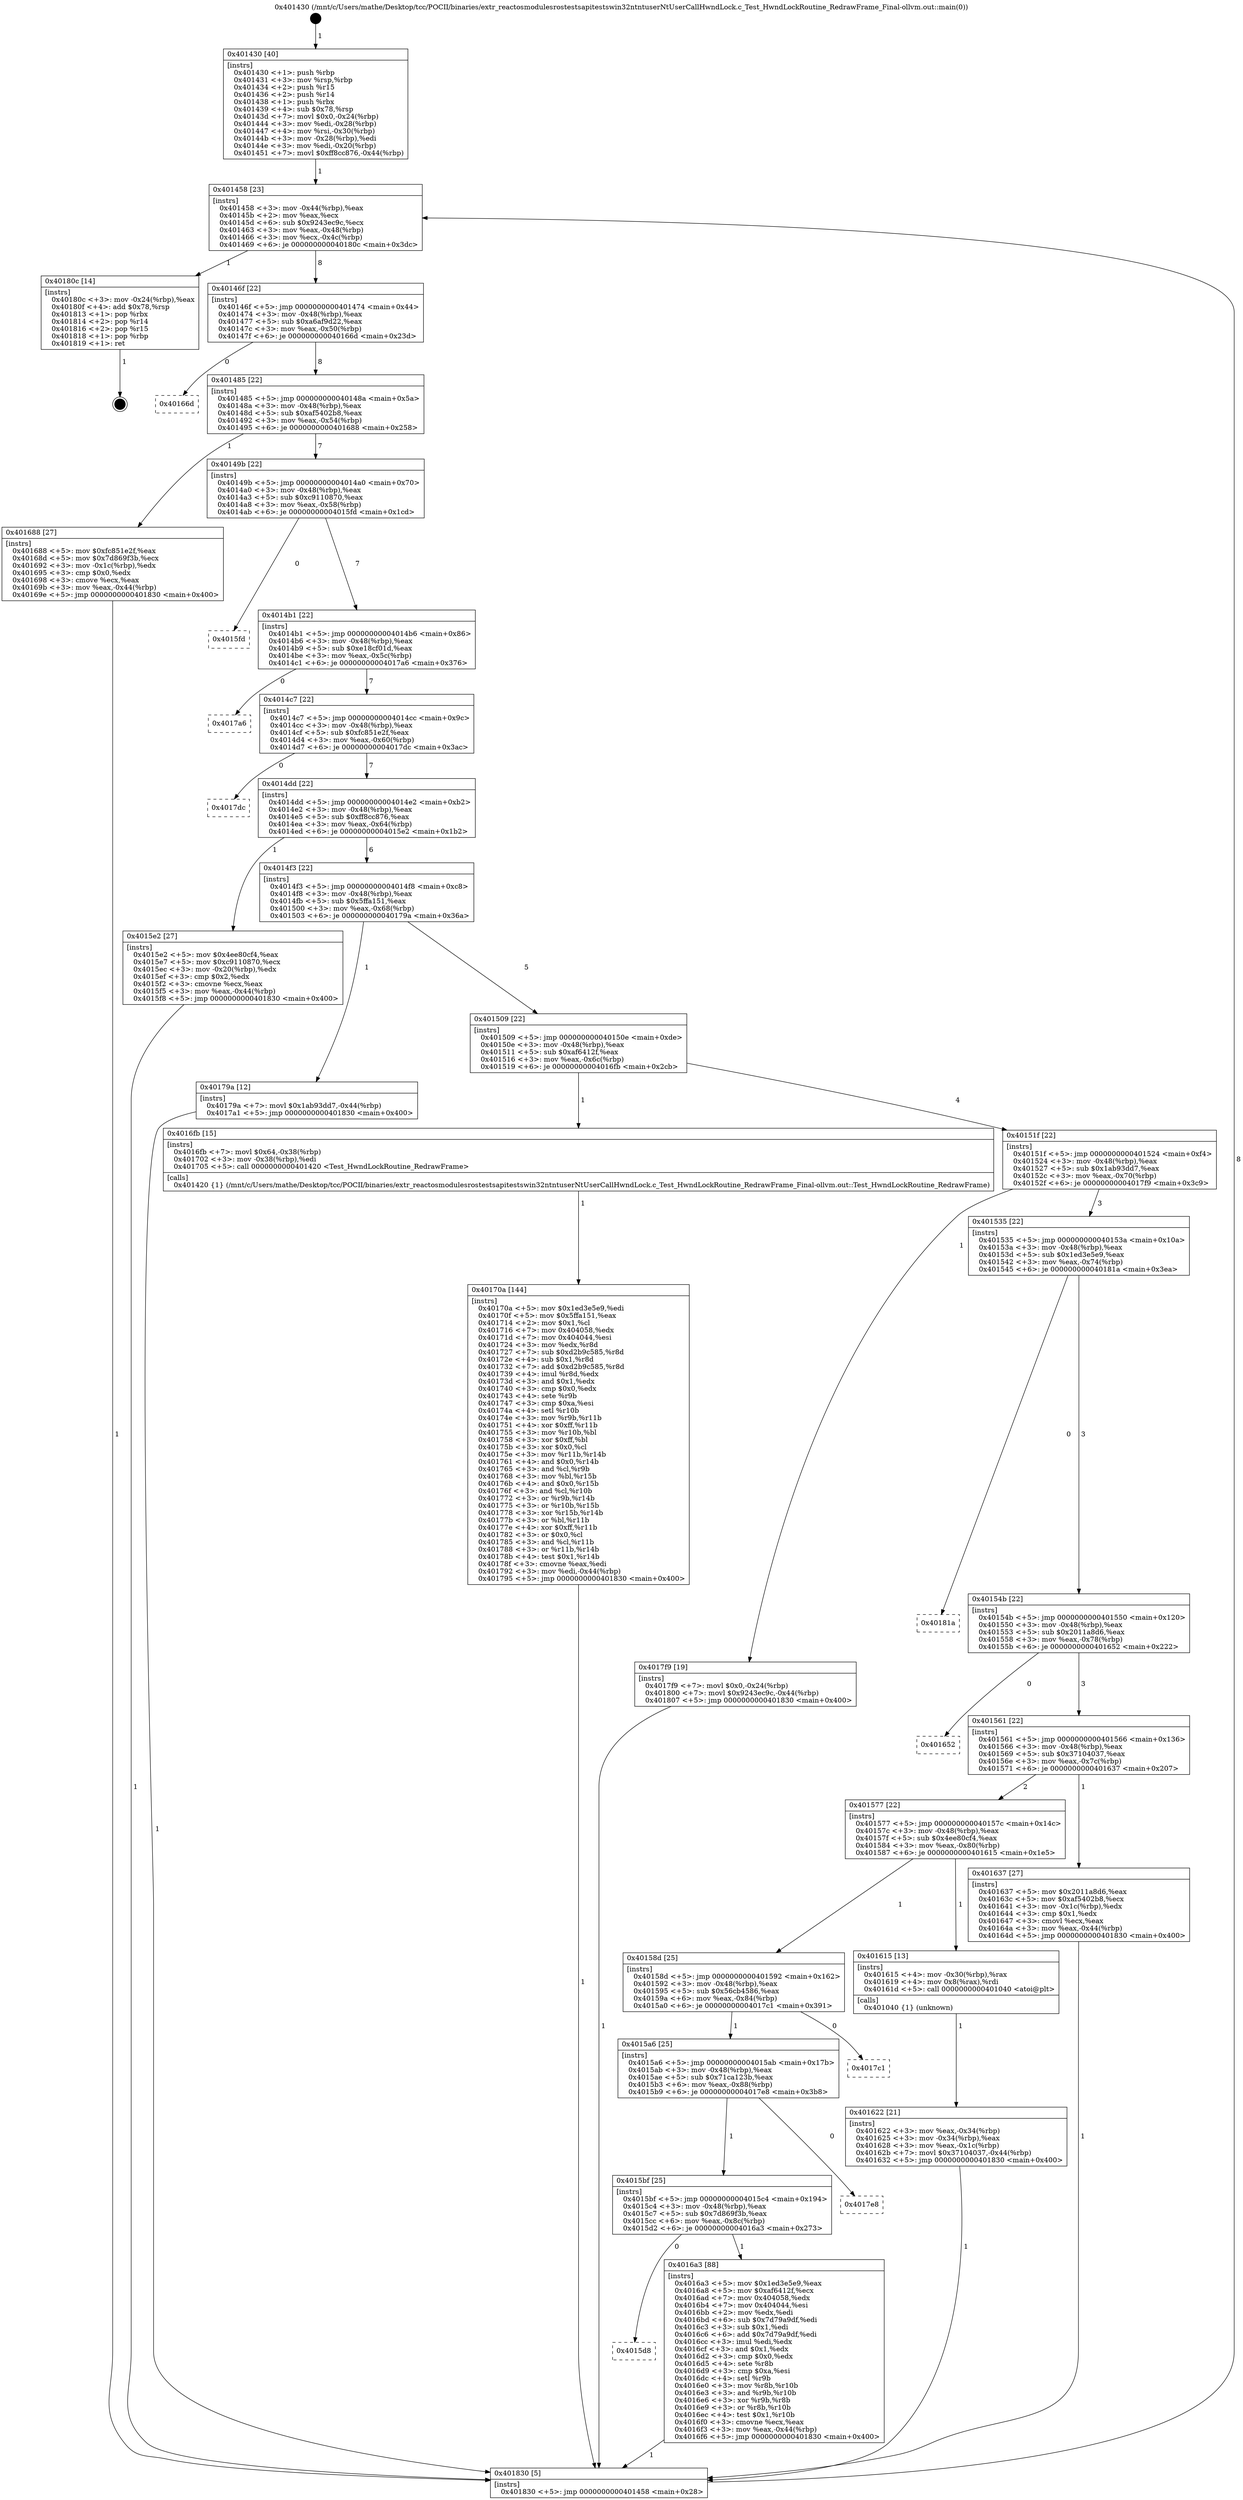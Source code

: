 digraph "0x401430" {
  label = "0x401430 (/mnt/c/Users/mathe/Desktop/tcc/POCII/binaries/extr_reactosmodulesrostestsapitestswin32ntntuserNtUserCallHwndLock.c_Test_HwndLockRoutine_RedrawFrame_Final-ollvm.out::main(0))"
  labelloc = "t"
  node[shape=record]

  Entry [label="",width=0.3,height=0.3,shape=circle,fillcolor=black,style=filled]
  "0x401458" [label="{
     0x401458 [23]\l
     | [instrs]\l
     &nbsp;&nbsp;0x401458 \<+3\>: mov -0x44(%rbp),%eax\l
     &nbsp;&nbsp;0x40145b \<+2\>: mov %eax,%ecx\l
     &nbsp;&nbsp;0x40145d \<+6\>: sub $0x9243ec9c,%ecx\l
     &nbsp;&nbsp;0x401463 \<+3\>: mov %eax,-0x48(%rbp)\l
     &nbsp;&nbsp;0x401466 \<+3\>: mov %ecx,-0x4c(%rbp)\l
     &nbsp;&nbsp;0x401469 \<+6\>: je 000000000040180c \<main+0x3dc\>\l
  }"]
  "0x40180c" [label="{
     0x40180c [14]\l
     | [instrs]\l
     &nbsp;&nbsp;0x40180c \<+3\>: mov -0x24(%rbp),%eax\l
     &nbsp;&nbsp;0x40180f \<+4\>: add $0x78,%rsp\l
     &nbsp;&nbsp;0x401813 \<+1\>: pop %rbx\l
     &nbsp;&nbsp;0x401814 \<+2\>: pop %r14\l
     &nbsp;&nbsp;0x401816 \<+2\>: pop %r15\l
     &nbsp;&nbsp;0x401818 \<+1\>: pop %rbp\l
     &nbsp;&nbsp;0x401819 \<+1\>: ret\l
  }"]
  "0x40146f" [label="{
     0x40146f [22]\l
     | [instrs]\l
     &nbsp;&nbsp;0x40146f \<+5\>: jmp 0000000000401474 \<main+0x44\>\l
     &nbsp;&nbsp;0x401474 \<+3\>: mov -0x48(%rbp),%eax\l
     &nbsp;&nbsp;0x401477 \<+5\>: sub $0xa6af9d22,%eax\l
     &nbsp;&nbsp;0x40147c \<+3\>: mov %eax,-0x50(%rbp)\l
     &nbsp;&nbsp;0x40147f \<+6\>: je 000000000040166d \<main+0x23d\>\l
  }"]
  Exit [label="",width=0.3,height=0.3,shape=circle,fillcolor=black,style=filled,peripheries=2]
  "0x40166d" [label="{
     0x40166d\l
  }", style=dashed]
  "0x401485" [label="{
     0x401485 [22]\l
     | [instrs]\l
     &nbsp;&nbsp;0x401485 \<+5\>: jmp 000000000040148a \<main+0x5a\>\l
     &nbsp;&nbsp;0x40148a \<+3\>: mov -0x48(%rbp),%eax\l
     &nbsp;&nbsp;0x40148d \<+5\>: sub $0xaf5402b8,%eax\l
     &nbsp;&nbsp;0x401492 \<+3\>: mov %eax,-0x54(%rbp)\l
     &nbsp;&nbsp;0x401495 \<+6\>: je 0000000000401688 \<main+0x258\>\l
  }"]
  "0x40170a" [label="{
     0x40170a [144]\l
     | [instrs]\l
     &nbsp;&nbsp;0x40170a \<+5\>: mov $0x1ed3e5e9,%edi\l
     &nbsp;&nbsp;0x40170f \<+5\>: mov $0x5ffa151,%eax\l
     &nbsp;&nbsp;0x401714 \<+2\>: mov $0x1,%cl\l
     &nbsp;&nbsp;0x401716 \<+7\>: mov 0x404058,%edx\l
     &nbsp;&nbsp;0x40171d \<+7\>: mov 0x404044,%esi\l
     &nbsp;&nbsp;0x401724 \<+3\>: mov %edx,%r8d\l
     &nbsp;&nbsp;0x401727 \<+7\>: sub $0xd2b9c585,%r8d\l
     &nbsp;&nbsp;0x40172e \<+4\>: sub $0x1,%r8d\l
     &nbsp;&nbsp;0x401732 \<+7\>: add $0xd2b9c585,%r8d\l
     &nbsp;&nbsp;0x401739 \<+4\>: imul %r8d,%edx\l
     &nbsp;&nbsp;0x40173d \<+3\>: and $0x1,%edx\l
     &nbsp;&nbsp;0x401740 \<+3\>: cmp $0x0,%edx\l
     &nbsp;&nbsp;0x401743 \<+4\>: sete %r9b\l
     &nbsp;&nbsp;0x401747 \<+3\>: cmp $0xa,%esi\l
     &nbsp;&nbsp;0x40174a \<+4\>: setl %r10b\l
     &nbsp;&nbsp;0x40174e \<+3\>: mov %r9b,%r11b\l
     &nbsp;&nbsp;0x401751 \<+4\>: xor $0xff,%r11b\l
     &nbsp;&nbsp;0x401755 \<+3\>: mov %r10b,%bl\l
     &nbsp;&nbsp;0x401758 \<+3\>: xor $0xff,%bl\l
     &nbsp;&nbsp;0x40175b \<+3\>: xor $0x0,%cl\l
     &nbsp;&nbsp;0x40175e \<+3\>: mov %r11b,%r14b\l
     &nbsp;&nbsp;0x401761 \<+4\>: and $0x0,%r14b\l
     &nbsp;&nbsp;0x401765 \<+3\>: and %cl,%r9b\l
     &nbsp;&nbsp;0x401768 \<+3\>: mov %bl,%r15b\l
     &nbsp;&nbsp;0x40176b \<+4\>: and $0x0,%r15b\l
     &nbsp;&nbsp;0x40176f \<+3\>: and %cl,%r10b\l
     &nbsp;&nbsp;0x401772 \<+3\>: or %r9b,%r14b\l
     &nbsp;&nbsp;0x401775 \<+3\>: or %r10b,%r15b\l
     &nbsp;&nbsp;0x401778 \<+3\>: xor %r15b,%r14b\l
     &nbsp;&nbsp;0x40177b \<+3\>: or %bl,%r11b\l
     &nbsp;&nbsp;0x40177e \<+4\>: xor $0xff,%r11b\l
     &nbsp;&nbsp;0x401782 \<+3\>: or $0x0,%cl\l
     &nbsp;&nbsp;0x401785 \<+3\>: and %cl,%r11b\l
     &nbsp;&nbsp;0x401788 \<+3\>: or %r11b,%r14b\l
     &nbsp;&nbsp;0x40178b \<+4\>: test $0x1,%r14b\l
     &nbsp;&nbsp;0x40178f \<+3\>: cmovne %eax,%edi\l
     &nbsp;&nbsp;0x401792 \<+3\>: mov %edi,-0x44(%rbp)\l
     &nbsp;&nbsp;0x401795 \<+5\>: jmp 0000000000401830 \<main+0x400\>\l
  }"]
  "0x401688" [label="{
     0x401688 [27]\l
     | [instrs]\l
     &nbsp;&nbsp;0x401688 \<+5\>: mov $0xfc851e2f,%eax\l
     &nbsp;&nbsp;0x40168d \<+5\>: mov $0x7d869f3b,%ecx\l
     &nbsp;&nbsp;0x401692 \<+3\>: mov -0x1c(%rbp),%edx\l
     &nbsp;&nbsp;0x401695 \<+3\>: cmp $0x0,%edx\l
     &nbsp;&nbsp;0x401698 \<+3\>: cmove %ecx,%eax\l
     &nbsp;&nbsp;0x40169b \<+3\>: mov %eax,-0x44(%rbp)\l
     &nbsp;&nbsp;0x40169e \<+5\>: jmp 0000000000401830 \<main+0x400\>\l
  }"]
  "0x40149b" [label="{
     0x40149b [22]\l
     | [instrs]\l
     &nbsp;&nbsp;0x40149b \<+5\>: jmp 00000000004014a0 \<main+0x70\>\l
     &nbsp;&nbsp;0x4014a0 \<+3\>: mov -0x48(%rbp),%eax\l
     &nbsp;&nbsp;0x4014a3 \<+5\>: sub $0xc9110870,%eax\l
     &nbsp;&nbsp;0x4014a8 \<+3\>: mov %eax,-0x58(%rbp)\l
     &nbsp;&nbsp;0x4014ab \<+6\>: je 00000000004015fd \<main+0x1cd\>\l
  }"]
  "0x4015d8" [label="{
     0x4015d8\l
  }", style=dashed]
  "0x4015fd" [label="{
     0x4015fd\l
  }", style=dashed]
  "0x4014b1" [label="{
     0x4014b1 [22]\l
     | [instrs]\l
     &nbsp;&nbsp;0x4014b1 \<+5\>: jmp 00000000004014b6 \<main+0x86\>\l
     &nbsp;&nbsp;0x4014b6 \<+3\>: mov -0x48(%rbp),%eax\l
     &nbsp;&nbsp;0x4014b9 \<+5\>: sub $0xe18cf01d,%eax\l
     &nbsp;&nbsp;0x4014be \<+3\>: mov %eax,-0x5c(%rbp)\l
     &nbsp;&nbsp;0x4014c1 \<+6\>: je 00000000004017a6 \<main+0x376\>\l
  }"]
  "0x4016a3" [label="{
     0x4016a3 [88]\l
     | [instrs]\l
     &nbsp;&nbsp;0x4016a3 \<+5\>: mov $0x1ed3e5e9,%eax\l
     &nbsp;&nbsp;0x4016a8 \<+5\>: mov $0xaf6412f,%ecx\l
     &nbsp;&nbsp;0x4016ad \<+7\>: mov 0x404058,%edx\l
     &nbsp;&nbsp;0x4016b4 \<+7\>: mov 0x404044,%esi\l
     &nbsp;&nbsp;0x4016bb \<+2\>: mov %edx,%edi\l
     &nbsp;&nbsp;0x4016bd \<+6\>: sub $0x7d79a9df,%edi\l
     &nbsp;&nbsp;0x4016c3 \<+3\>: sub $0x1,%edi\l
     &nbsp;&nbsp;0x4016c6 \<+6\>: add $0x7d79a9df,%edi\l
     &nbsp;&nbsp;0x4016cc \<+3\>: imul %edi,%edx\l
     &nbsp;&nbsp;0x4016cf \<+3\>: and $0x1,%edx\l
     &nbsp;&nbsp;0x4016d2 \<+3\>: cmp $0x0,%edx\l
     &nbsp;&nbsp;0x4016d5 \<+4\>: sete %r8b\l
     &nbsp;&nbsp;0x4016d9 \<+3\>: cmp $0xa,%esi\l
     &nbsp;&nbsp;0x4016dc \<+4\>: setl %r9b\l
     &nbsp;&nbsp;0x4016e0 \<+3\>: mov %r8b,%r10b\l
     &nbsp;&nbsp;0x4016e3 \<+3\>: and %r9b,%r10b\l
     &nbsp;&nbsp;0x4016e6 \<+3\>: xor %r9b,%r8b\l
     &nbsp;&nbsp;0x4016e9 \<+3\>: or %r8b,%r10b\l
     &nbsp;&nbsp;0x4016ec \<+4\>: test $0x1,%r10b\l
     &nbsp;&nbsp;0x4016f0 \<+3\>: cmovne %ecx,%eax\l
     &nbsp;&nbsp;0x4016f3 \<+3\>: mov %eax,-0x44(%rbp)\l
     &nbsp;&nbsp;0x4016f6 \<+5\>: jmp 0000000000401830 \<main+0x400\>\l
  }"]
  "0x4017a6" [label="{
     0x4017a6\l
  }", style=dashed]
  "0x4014c7" [label="{
     0x4014c7 [22]\l
     | [instrs]\l
     &nbsp;&nbsp;0x4014c7 \<+5\>: jmp 00000000004014cc \<main+0x9c\>\l
     &nbsp;&nbsp;0x4014cc \<+3\>: mov -0x48(%rbp),%eax\l
     &nbsp;&nbsp;0x4014cf \<+5\>: sub $0xfc851e2f,%eax\l
     &nbsp;&nbsp;0x4014d4 \<+3\>: mov %eax,-0x60(%rbp)\l
     &nbsp;&nbsp;0x4014d7 \<+6\>: je 00000000004017dc \<main+0x3ac\>\l
  }"]
  "0x4015bf" [label="{
     0x4015bf [25]\l
     | [instrs]\l
     &nbsp;&nbsp;0x4015bf \<+5\>: jmp 00000000004015c4 \<main+0x194\>\l
     &nbsp;&nbsp;0x4015c4 \<+3\>: mov -0x48(%rbp),%eax\l
     &nbsp;&nbsp;0x4015c7 \<+5\>: sub $0x7d869f3b,%eax\l
     &nbsp;&nbsp;0x4015cc \<+6\>: mov %eax,-0x8c(%rbp)\l
     &nbsp;&nbsp;0x4015d2 \<+6\>: je 00000000004016a3 \<main+0x273\>\l
  }"]
  "0x4017dc" [label="{
     0x4017dc\l
  }", style=dashed]
  "0x4014dd" [label="{
     0x4014dd [22]\l
     | [instrs]\l
     &nbsp;&nbsp;0x4014dd \<+5\>: jmp 00000000004014e2 \<main+0xb2\>\l
     &nbsp;&nbsp;0x4014e2 \<+3\>: mov -0x48(%rbp),%eax\l
     &nbsp;&nbsp;0x4014e5 \<+5\>: sub $0xff8cc876,%eax\l
     &nbsp;&nbsp;0x4014ea \<+3\>: mov %eax,-0x64(%rbp)\l
     &nbsp;&nbsp;0x4014ed \<+6\>: je 00000000004015e2 \<main+0x1b2\>\l
  }"]
  "0x4017e8" [label="{
     0x4017e8\l
  }", style=dashed]
  "0x4015e2" [label="{
     0x4015e2 [27]\l
     | [instrs]\l
     &nbsp;&nbsp;0x4015e2 \<+5\>: mov $0x4ee80cf4,%eax\l
     &nbsp;&nbsp;0x4015e7 \<+5\>: mov $0xc9110870,%ecx\l
     &nbsp;&nbsp;0x4015ec \<+3\>: mov -0x20(%rbp),%edx\l
     &nbsp;&nbsp;0x4015ef \<+3\>: cmp $0x2,%edx\l
     &nbsp;&nbsp;0x4015f2 \<+3\>: cmovne %ecx,%eax\l
     &nbsp;&nbsp;0x4015f5 \<+3\>: mov %eax,-0x44(%rbp)\l
     &nbsp;&nbsp;0x4015f8 \<+5\>: jmp 0000000000401830 \<main+0x400\>\l
  }"]
  "0x4014f3" [label="{
     0x4014f3 [22]\l
     | [instrs]\l
     &nbsp;&nbsp;0x4014f3 \<+5\>: jmp 00000000004014f8 \<main+0xc8\>\l
     &nbsp;&nbsp;0x4014f8 \<+3\>: mov -0x48(%rbp),%eax\l
     &nbsp;&nbsp;0x4014fb \<+5\>: sub $0x5ffa151,%eax\l
     &nbsp;&nbsp;0x401500 \<+3\>: mov %eax,-0x68(%rbp)\l
     &nbsp;&nbsp;0x401503 \<+6\>: je 000000000040179a \<main+0x36a\>\l
  }"]
  "0x401830" [label="{
     0x401830 [5]\l
     | [instrs]\l
     &nbsp;&nbsp;0x401830 \<+5\>: jmp 0000000000401458 \<main+0x28\>\l
  }"]
  "0x401430" [label="{
     0x401430 [40]\l
     | [instrs]\l
     &nbsp;&nbsp;0x401430 \<+1\>: push %rbp\l
     &nbsp;&nbsp;0x401431 \<+3\>: mov %rsp,%rbp\l
     &nbsp;&nbsp;0x401434 \<+2\>: push %r15\l
     &nbsp;&nbsp;0x401436 \<+2\>: push %r14\l
     &nbsp;&nbsp;0x401438 \<+1\>: push %rbx\l
     &nbsp;&nbsp;0x401439 \<+4\>: sub $0x78,%rsp\l
     &nbsp;&nbsp;0x40143d \<+7\>: movl $0x0,-0x24(%rbp)\l
     &nbsp;&nbsp;0x401444 \<+3\>: mov %edi,-0x28(%rbp)\l
     &nbsp;&nbsp;0x401447 \<+4\>: mov %rsi,-0x30(%rbp)\l
     &nbsp;&nbsp;0x40144b \<+3\>: mov -0x28(%rbp),%edi\l
     &nbsp;&nbsp;0x40144e \<+3\>: mov %edi,-0x20(%rbp)\l
     &nbsp;&nbsp;0x401451 \<+7\>: movl $0xff8cc876,-0x44(%rbp)\l
  }"]
  "0x4015a6" [label="{
     0x4015a6 [25]\l
     | [instrs]\l
     &nbsp;&nbsp;0x4015a6 \<+5\>: jmp 00000000004015ab \<main+0x17b\>\l
     &nbsp;&nbsp;0x4015ab \<+3\>: mov -0x48(%rbp),%eax\l
     &nbsp;&nbsp;0x4015ae \<+5\>: sub $0x71ca123b,%eax\l
     &nbsp;&nbsp;0x4015b3 \<+6\>: mov %eax,-0x88(%rbp)\l
     &nbsp;&nbsp;0x4015b9 \<+6\>: je 00000000004017e8 \<main+0x3b8\>\l
  }"]
  "0x40179a" [label="{
     0x40179a [12]\l
     | [instrs]\l
     &nbsp;&nbsp;0x40179a \<+7\>: movl $0x1ab93dd7,-0x44(%rbp)\l
     &nbsp;&nbsp;0x4017a1 \<+5\>: jmp 0000000000401830 \<main+0x400\>\l
  }"]
  "0x401509" [label="{
     0x401509 [22]\l
     | [instrs]\l
     &nbsp;&nbsp;0x401509 \<+5\>: jmp 000000000040150e \<main+0xde\>\l
     &nbsp;&nbsp;0x40150e \<+3\>: mov -0x48(%rbp),%eax\l
     &nbsp;&nbsp;0x401511 \<+5\>: sub $0xaf6412f,%eax\l
     &nbsp;&nbsp;0x401516 \<+3\>: mov %eax,-0x6c(%rbp)\l
     &nbsp;&nbsp;0x401519 \<+6\>: je 00000000004016fb \<main+0x2cb\>\l
  }"]
  "0x4017c1" [label="{
     0x4017c1\l
  }", style=dashed]
  "0x4016fb" [label="{
     0x4016fb [15]\l
     | [instrs]\l
     &nbsp;&nbsp;0x4016fb \<+7\>: movl $0x64,-0x38(%rbp)\l
     &nbsp;&nbsp;0x401702 \<+3\>: mov -0x38(%rbp),%edi\l
     &nbsp;&nbsp;0x401705 \<+5\>: call 0000000000401420 \<Test_HwndLockRoutine_RedrawFrame\>\l
     | [calls]\l
     &nbsp;&nbsp;0x401420 \{1\} (/mnt/c/Users/mathe/Desktop/tcc/POCII/binaries/extr_reactosmodulesrostestsapitestswin32ntntuserNtUserCallHwndLock.c_Test_HwndLockRoutine_RedrawFrame_Final-ollvm.out::Test_HwndLockRoutine_RedrawFrame)\l
  }"]
  "0x40151f" [label="{
     0x40151f [22]\l
     | [instrs]\l
     &nbsp;&nbsp;0x40151f \<+5\>: jmp 0000000000401524 \<main+0xf4\>\l
     &nbsp;&nbsp;0x401524 \<+3\>: mov -0x48(%rbp),%eax\l
     &nbsp;&nbsp;0x401527 \<+5\>: sub $0x1ab93dd7,%eax\l
     &nbsp;&nbsp;0x40152c \<+3\>: mov %eax,-0x70(%rbp)\l
     &nbsp;&nbsp;0x40152f \<+6\>: je 00000000004017f9 \<main+0x3c9\>\l
  }"]
  "0x401622" [label="{
     0x401622 [21]\l
     | [instrs]\l
     &nbsp;&nbsp;0x401622 \<+3\>: mov %eax,-0x34(%rbp)\l
     &nbsp;&nbsp;0x401625 \<+3\>: mov -0x34(%rbp),%eax\l
     &nbsp;&nbsp;0x401628 \<+3\>: mov %eax,-0x1c(%rbp)\l
     &nbsp;&nbsp;0x40162b \<+7\>: movl $0x37104037,-0x44(%rbp)\l
     &nbsp;&nbsp;0x401632 \<+5\>: jmp 0000000000401830 \<main+0x400\>\l
  }"]
  "0x4017f9" [label="{
     0x4017f9 [19]\l
     | [instrs]\l
     &nbsp;&nbsp;0x4017f9 \<+7\>: movl $0x0,-0x24(%rbp)\l
     &nbsp;&nbsp;0x401800 \<+7\>: movl $0x9243ec9c,-0x44(%rbp)\l
     &nbsp;&nbsp;0x401807 \<+5\>: jmp 0000000000401830 \<main+0x400\>\l
  }"]
  "0x401535" [label="{
     0x401535 [22]\l
     | [instrs]\l
     &nbsp;&nbsp;0x401535 \<+5\>: jmp 000000000040153a \<main+0x10a\>\l
     &nbsp;&nbsp;0x40153a \<+3\>: mov -0x48(%rbp),%eax\l
     &nbsp;&nbsp;0x40153d \<+5\>: sub $0x1ed3e5e9,%eax\l
     &nbsp;&nbsp;0x401542 \<+3\>: mov %eax,-0x74(%rbp)\l
     &nbsp;&nbsp;0x401545 \<+6\>: je 000000000040181a \<main+0x3ea\>\l
  }"]
  "0x40158d" [label="{
     0x40158d [25]\l
     | [instrs]\l
     &nbsp;&nbsp;0x40158d \<+5\>: jmp 0000000000401592 \<main+0x162\>\l
     &nbsp;&nbsp;0x401592 \<+3\>: mov -0x48(%rbp),%eax\l
     &nbsp;&nbsp;0x401595 \<+5\>: sub $0x56cb4586,%eax\l
     &nbsp;&nbsp;0x40159a \<+6\>: mov %eax,-0x84(%rbp)\l
     &nbsp;&nbsp;0x4015a0 \<+6\>: je 00000000004017c1 \<main+0x391\>\l
  }"]
  "0x40181a" [label="{
     0x40181a\l
  }", style=dashed]
  "0x40154b" [label="{
     0x40154b [22]\l
     | [instrs]\l
     &nbsp;&nbsp;0x40154b \<+5\>: jmp 0000000000401550 \<main+0x120\>\l
     &nbsp;&nbsp;0x401550 \<+3\>: mov -0x48(%rbp),%eax\l
     &nbsp;&nbsp;0x401553 \<+5\>: sub $0x2011a8d6,%eax\l
     &nbsp;&nbsp;0x401558 \<+3\>: mov %eax,-0x78(%rbp)\l
     &nbsp;&nbsp;0x40155b \<+6\>: je 0000000000401652 \<main+0x222\>\l
  }"]
  "0x401615" [label="{
     0x401615 [13]\l
     | [instrs]\l
     &nbsp;&nbsp;0x401615 \<+4\>: mov -0x30(%rbp),%rax\l
     &nbsp;&nbsp;0x401619 \<+4\>: mov 0x8(%rax),%rdi\l
     &nbsp;&nbsp;0x40161d \<+5\>: call 0000000000401040 \<atoi@plt\>\l
     | [calls]\l
     &nbsp;&nbsp;0x401040 \{1\} (unknown)\l
  }"]
  "0x401652" [label="{
     0x401652\l
  }", style=dashed]
  "0x401561" [label="{
     0x401561 [22]\l
     | [instrs]\l
     &nbsp;&nbsp;0x401561 \<+5\>: jmp 0000000000401566 \<main+0x136\>\l
     &nbsp;&nbsp;0x401566 \<+3\>: mov -0x48(%rbp),%eax\l
     &nbsp;&nbsp;0x401569 \<+5\>: sub $0x37104037,%eax\l
     &nbsp;&nbsp;0x40156e \<+3\>: mov %eax,-0x7c(%rbp)\l
     &nbsp;&nbsp;0x401571 \<+6\>: je 0000000000401637 \<main+0x207\>\l
  }"]
  "0x401577" [label="{
     0x401577 [22]\l
     | [instrs]\l
     &nbsp;&nbsp;0x401577 \<+5\>: jmp 000000000040157c \<main+0x14c\>\l
     &nbsp;&nbsp;0x40157c \<+3\>: mov -0x48(%rbp),%eax\l
     &nbsp;&nbsp;0x40157f \<+5\>: sub $0x4ee80cf4,%eax\l
     &nbsp;&nbsp;0x401584 \<+3\>: mov %eax,-0x80(%rbp)\l
     &nbsp;&nbsp;0x401587 \<+6\>: je 0000000000401615 \<main+0x1e5\>\l
  }"]
  "0x401637" [label="{
     0x401637 [27]\l
     | [instrs]\l
     &nbsp;&nbsp;0x401637 \<+5\>: mov $0x2011a8d6,%eax\l
     &nbsp;&nbsp;0x40163c \<+5\>: mov $0xaf5402b8,%ecx\l
     &nbsp;&nbsp;0x401641 \<+3\>: mov -0x1c(%rbp),%edx\l
     &nbsp;&nbsp;0x401644 \<+3\>: cmp $0x1,%edx\l
     &nbsp;&nbsp;0x401647 \<+3\>: cmovl %ecx,%eax\l
     &nbsp;&nbsp;0x40164a \<+3\>: mov %eax,-0x44(%rbp)\l
     &nbsp;&nbsp;0x40164d \<+5\>: jmp 0000000000401830 \<main+0x400\>\l
  }"]
  Entry -> "0x401430" [label=" 1"]
  "0x401458" -> "0x40180c" [label=" 1"]
  "0x401458" -> "0x40146f" [label=" 8"]
  "0x40180c" -> Exit [label=" 1"]
  "0x40146f" -> "0x40166d" [label=" 0"]
  "0x40146f" -> "0x401485" [label=" 8"]
  "0x4017f9" -> "0x401830" [label=" 1"]
  "0x401485" -> "0x401688" [label=" 1"]
  "0x401485" -> "0x40149b" [label=" 7"]
  "0x40179a" -> "0x401830" [label=" 1"]
  "0x40149b" -> "0x4015fd" [label=" 0"]
  "0x40149b" -> "0x4014b1" [label=" 7"]
  "0x40170a" -> "0x401830" [label=" 1"]
  "0x4014b1" -> "0x4017a6" [label=" 0"]
  "0x4014b1" -> "0x4014c7" [label=" 7"]
  "0x4016fb" -> "0x40170a" [label=" 1"]
  "0x4014c7" -> "0x4017dc" [label=" 0"]
  "0x4014c7" -> "0x4014dd" [label=" 7"]
  "0x4015bf" -> "0x4015d8" [label=" 0"]
  "0x4014dd" -> "0x4015e2" [label=" 1"]
  "0x4014dd" -> "0x4014f3" [label=" 6"]
  "0x4015e2" -> "0x401830" [label=" 1"]
  "0x401430" -> "0x401458" [label=" 1"]
  "0x401830" -> "0x401458" [label=" 8"]
  "0x4015bf" -> "0x4016a3" [label=" 1"]
  "0x4014f3" -> "0x40179a" [label=" 1"]
  "0x4014f3" -> "0x401509" [label=" 5"]
  "0x4015a6" -> "0x4015bf" [label=" 1"]
  "0x401509" -> "0x4016fb" [label=" 1"]
  "0x401509" -> "0x40151f" [label=" 4"]
  "0x4015a6" -> "0x4017e8" [label=" 0"]
  "0x40151f" -> "0x4017f9" [label=" 1"]
  "0x40151f" -> "0x401535" [label=" 3"]
  "0x40158d" -> "0x4015a6" [label=" 1"]
  "0x401535" -> "0x40181a" [label=" 0"]
  "0x401535" -> "0x40154b" [label=" 3"]
  "0x40158d" -> "0x4017c1" [label=" 0"]
  "0x40154b" -> "0x401652" [label=" 0"]
  "0x40154b" -> "0x401561" [label=" 3"]
  "0x4016a3" -> "0x401830" [label=" 1"]
  "0x401561" -> "0x401637" [label=" 1"]
  "0x401561" -> "0x401577" [label=" 2"]
  "0x401688" -> "0x401830" [label=" 1"]
  "0x401577" -> "0x401615" [label=" 1"]
  "0x401577" -> "0x40158d" [label=" 1"]
  "0x401615" -> "0x401622" [label=" 1"]
  "0x401622" -> "0x401830" [label=" 1"]
  "0x401637" -> "0x401830" [label=" 1"]
}

